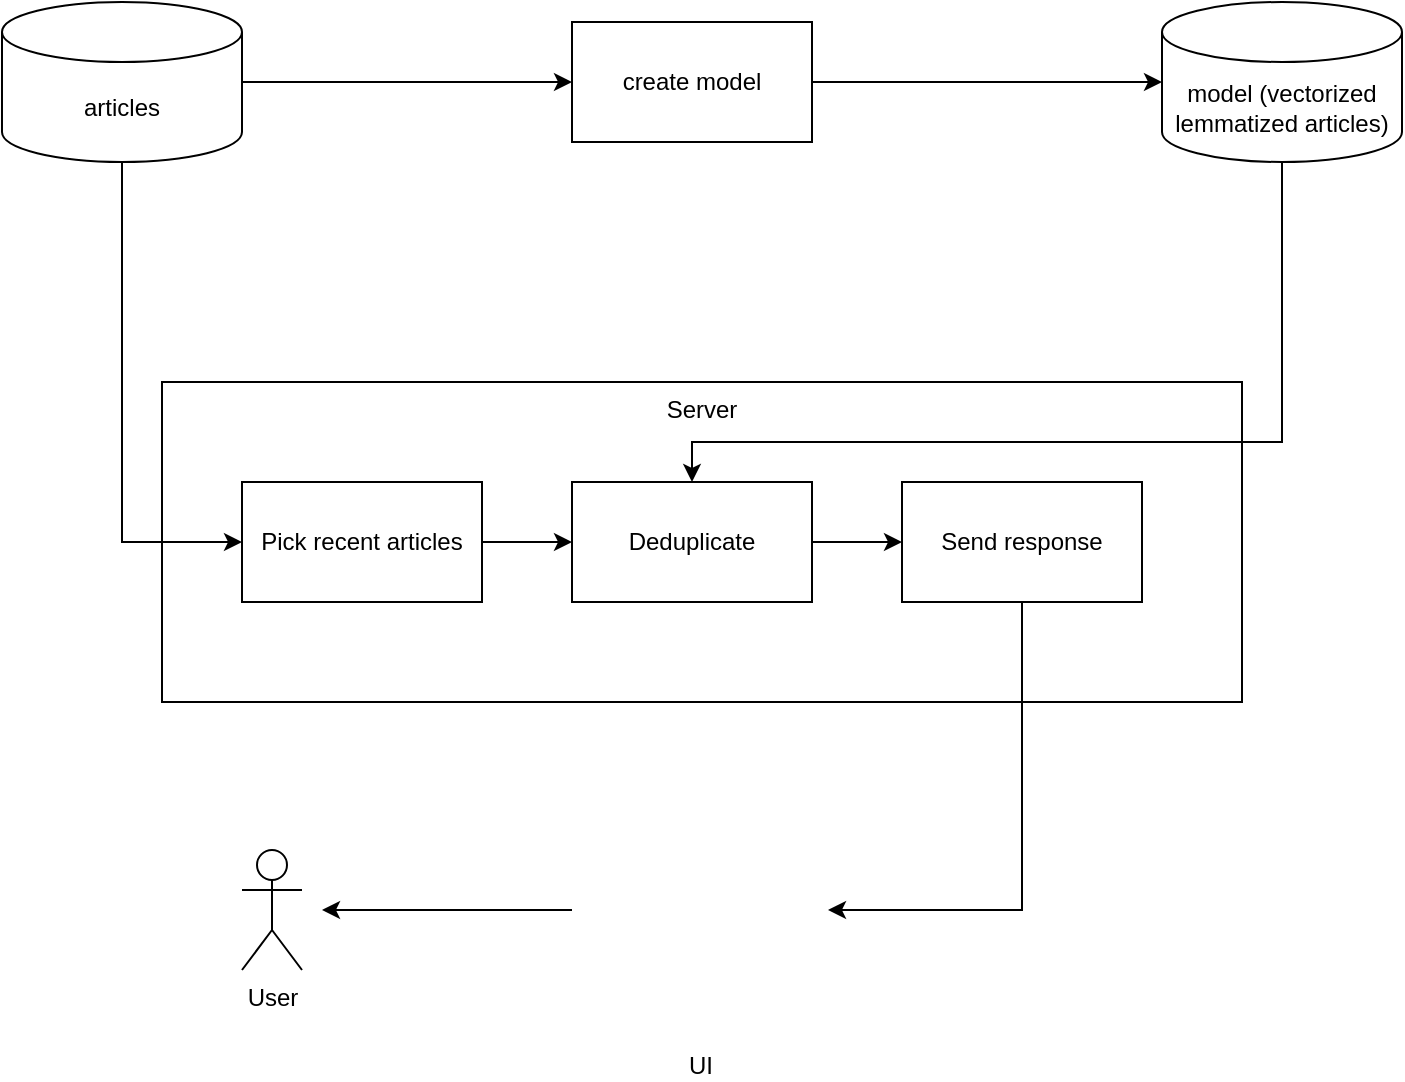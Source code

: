 <mxfile version="15.5.9" type="github">
  <diagram id="Bohh69Xq2_j0CVOGEnTh" name="Page-1">
    <mxGraphModel dx="1395" dy="906" grid="1" gridSize="10" guides="1" tooltips="1" connect="1" arrows="1" fold="1" page="1" pageScale="1" pageWidth="850" pageHeight="1100" math="0" shadow="0">
      <root>
        <mxCell id="0" />
        <mxCell id="1" parent="0" />
        <mxCell id="QPUjetX2_2j8ZnOfCbwG-5" value="Server" style="rounded=0;whiteSpace=wrap;html=1;verticalAlign=top;" vertex="1" parent="1">
          <mxGeometry x="160" y="360" width="540" height="160" as="geometry" />
        </mxCell>
        <mxCell id="QPUjetX2_2j8ZnOfCbwG-12" style="edgeStyle=orthogonalEdgeStyle;rounded=0;orthogonalLoop=1;jettySize=auto;html=1;exitX=1;exitY=0.5;exitDx=0;exitDy=0;entryX=0;entryY=0.5;entryDx=0;entryDy=0;entryPerimeter=0;" edge="1" parent="1" source="QPUjetX2_2j8ZnOfCbwG-1" target="QPUjetX2_2j8ZnOfCbwG-3">
          <mxGeometry relative="1" as="geometry" />
        </mxCell>
        <mxCell id="QPUjetX2_2j8ZnOfCbwG-1" value="create model" style="rounded=0;whiteSpace=wrap;html=1;" vertex="1" parent="1">
          <mxGeometry x="365" y="180" width="120" height="60" as="geometry" />
        </mxCell>
        <mxCell id="QPUjetX2_2j8ZnOfCbwG-7" style="edgeStyle=orthogonalEdgeStyle;rounded=0;orthogonalLoop=1;jettySize=auto;html=1;exitX=0.5;exitY=1;exitDx=0;exitDy=0;exitPerimeter=0;entryX=0;entryY=0.5;entryDx=0;entryDy=0;" edge="1" parent="1" source="QPUjetX2_2j8ZnOfCbwG-2" target="QPUjetX2_2j8ZnOfCbwG-6">
          <mxGeometry relative="1" as="geometry" />
        </mxCell>
        <mxCell id="QPUjetX2_2j8ZnOfCbwG-11" style="edgeStyle=orthogonalEdgeStyle;rounded=0;orthogonalLoop=1;jettySize=auto;html=1;exitX=1;exitY=0.5;exitDx=0;exitDy=0;exitPerimeter=0;" edge="1" parent="1" source="QPUjetX2_2j8ZnOfCbwG-2" target="QPUjetX2_2j8ZnOfCbwG-1">
          <mxGeometry relative="1" as="geometry" />
        </mxCell>
        <mxCell id="QPUjetX2_2j8ZnOfCbwG-2" value="articles" style="shape=cylinder3;whiteSpace=wrap;html=1;boundedLbl=1;backgroundOutline=1;size=15;" vertex="1" parent="1">
          <mxGeometry x="80" y="170" width="120" height="80" as="geometry" />
        </mxCell>
        <mxCell id="QPUjetX2_2j8ZnOfCbwG-10" style="edgeStyle=orthogonalEdgeStyle;rounded=0;orthogonalLoop=1;jettySize=auto;html=1;exitX=0.5;exitY=1;exitDx=0;exitDy=0;exitPerimeter=0;entryX=0.5;entryY=0;entryDx=0;entryDy=0;" edge="1" parent="1" source="QPUjetX2_2j8ZnOfCbwG-3" target="QPUjetX2_2j8ZnOfCbwG-8">
          <mxGeometry relative="1" as="geometry">
            <Array as="points">
              <mxPoint x="720" y="390" />
              <mxPoint x="425" y="390" />
            </Array>
          </mxGeometry>
        </mxCell>
        <mxCell id="QPUjetX2_2j8ZnOfCbwG-3" value="model (vectorized lemmatized articles)" style="shape=cylinder3;whiteSpace=wrap;html=1;boundedLbl=1;backgroundOutline=1;size=15;" vertex="1" parent="1">
          <mxGeometry x="660" y="170" width="120" height="80" as="geometry" />
        </mxCell>
        <mxCell id="QPUjetX2_2j8ZnOfCbwG-9" style="edgeStyle=orthogonalEdgeStyle;rounded=0;orthogonalLoop=1;jettySize=auto;html=1;exitX=1;exitY=0.5;exitDx=0;exitDy=0;entryX=0;entryY=0.5;entryDx=0;entryDy=0;" edge="1" parent="1" source="QPUjetX2_2j8ZnOfCbwG-6" target="QPUjetX2_2j8ZnOfCbwG-8">
          <mxGeometry relative="1" as="geometry" />
        </mxCell>
        <mxCell id="QPUjetX2_2j8ZnOfCbwG-6" value="Pick recent articles" style="rounded=0;whiteSpace=wrap;html=1;verticalAlign=middle;" vertex="1" parent="1">
          <mxGeometry x="200" y="410" width="120" height="60" as="geometry" />
        </mxCell>
        <mxCell id="QPUjetX2_2j8ZnOfCbwG-14" style="edgeStyle=orthogonalEdgeStyle;rounded=0;orthogonalLoop=1;jettySize=auto;html=1;exitX=1;exitY=0.5;exitDx=0;exitDy=0;entryX=0;entryY=0.5;entryDx=0;entryDy=0;" edge="1" parent="1" source="QPUjetX2_2j8ZnOfCbwG-8" target="QPUjetX2_2j8ZnOfCbwG-13">
          <mxGeometry relative="1" as="geometry" />
        </mxCell>
        <mxCell id="QPUjetX2_2j8ZnOfCbwG-8" value="Deduplicate" style="rounded=0;whiteSpace=wrap;html=1;verticalAlign=middle;" vertex="1" parent="1">
          <mxGeometry x="365" y="410" width="120" height="60" as="geometry" />
        </mxCell>
        <mxCell id="QPUjetX2_2j8ZnOfCbwG-17" style="edgeStyle=orthogonalEdgeStyle;rounded=0;orthogonalLoop=1;jettySize=auto;html=1;exitX=0.5;exitY=1;exitDx=0;exitDy=0;entryX=1;entryY=0.5;entryDx=0;entryDy=0;" edge="1" parent="1" source="QPUjetX2_2j8ZnOfCbwG-13" target="QPUjetX2_2j8ZnOfCbwG-16">
          <mxGeometry relative="1" as="geometry" />
        </mxCell>
        <mxCell id="QPUjetX2_2j8ZnOfCbwG-13" value="Send response" style="rounded=0;whiteSpace=wrap;html=1;verticalAlign=middle;" vertex="1" parent="1">
          <mxGeometry x="530" y="410" width="120" height="60" as="geometry" />
        </mxCell>
        <mxCell id="QPUjetX2_2j8ZnOfCbwG-15" value="User" style="shape=umlActor;verticalLabelPosition=bottom;verticalAlign=top;html=1;outlineConnect=0;" vertex="1" parent="1">
          <mxGeometry x="200" y="594" width="30" height="60" as="geometry" />
        </mxCell>
        <mxCell id="QPUjetX2_2j8ZnOfCbwG-18" style="edgeStyle=orthogonalEdgeStyle;rounded=0;orthogonalLoop=1;jettySize=auto;html=1;exitX=0;exitY=0.5;exitDx=0;exitDy=0;" edge="1" parent="1" source="QPUjetX2_2j8ZnOfCbwG-16">
          <mxGeometry relative="1" as="geometry">
            <mxPoint x="240" y="624" as="targetPoint" />
          </mxGeometry>
        </mxCell>
        <mxCell id="QPUjetX2_2j8ZnOfCbwG-16" value="UI" style="shape=image;html=1;verticalAlign=top;verticalLabelPosition=bottom;labelBackgroundColor=#ffffff;imageAspect=0;aspect=fixed;image=https://cdn2.iconfinder.com/data/icons/circle-icons-1/64/browser-128.png" vertex="1" parent="1">
          <mxGeometry x="365" y="560" width="128" height="128" as="geometry" />
        </mxCell>
      </root>
    </mxGraphModel>
  </diagram>
</mxfile>
